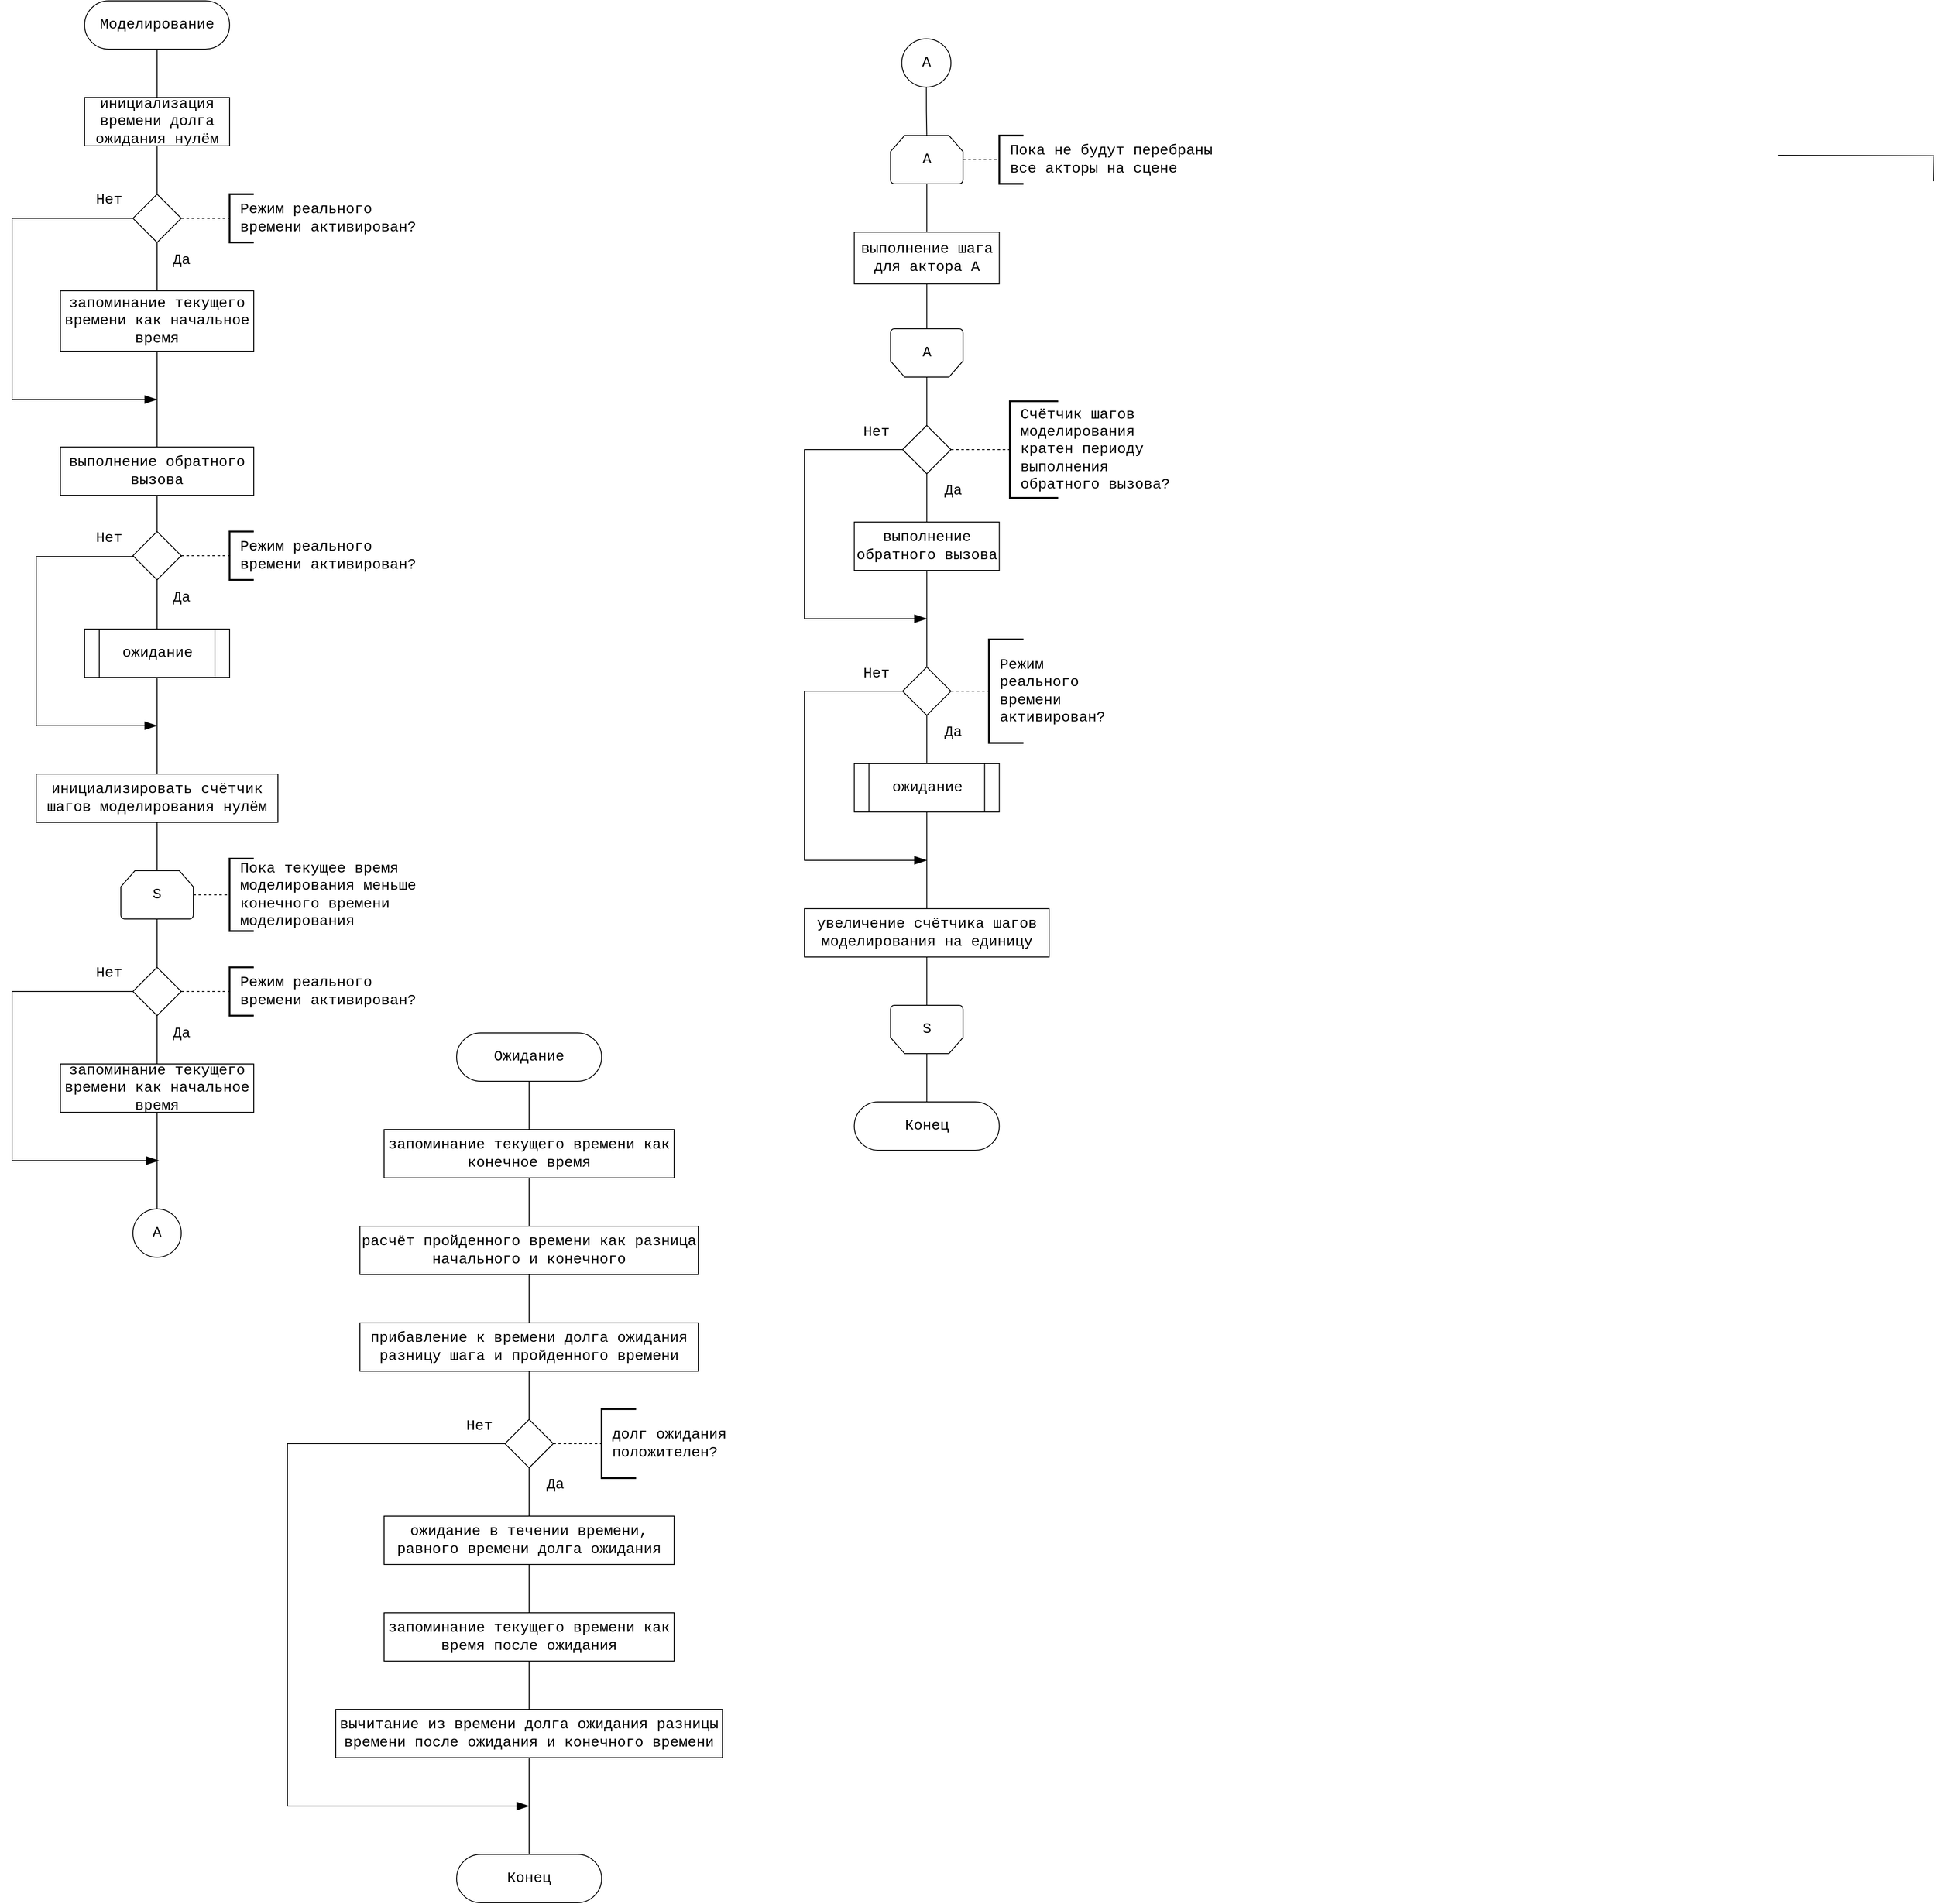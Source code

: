 <mxfile version="21.1.1" type="device" pages="3">
  <diagram name="моделирование" id="3TqSyExi6PjIjMXo5p3j">
    <mxGraphModel dx="2744" dy="1608" grid="0" gridSize="14" guides="1" tooltips="1" connect="1" arrows="1" fold="1" page="1" pageScale="1" pageWidth="1654" pageHeight="2336" math="0" shadow="0">
      <root>
        <mxCell id="0" />
        <mxCell id="1" parent="0" />
        <mxCell id="eHwhxeJvMFKYQnY0sJBA-23" style="edgeStyle=orthogonalEdgeStyle;rounded=0;orthogonalLoop=1;jettySize=auto;html=1;exitX=0.5;exitY=1;exitDx=0;exitDy=0;entryX=0.5;entryY=0;entryDx=0;entryDy=0;endArrow=none;endFill=0;fontFamily=Courier New;fontSize=17;" edge="1" parent="1" source="eHwhxeJvMFKYQnY0sJBA-24" target="eHwhxeJvMFKYQnY0sJBA-35">
          <mxGeometry relative="1" as="geometry" />
        </mxCell>
        <mxCell id="eHwhxeJvMFKYQnY0sJBA-24" value="выполнение обратного вызова" style="whiteSpace=wrap;html=1;fontFamily=Courier New;fontSize=17;" vertex="1" parent="1">
          <mxGeometry x="140" y="573" width="224" height="56" as="geometry" />
        </mxCell>
        <mxCell id="eHwhxeJvMFKYQnY0sJBA-25" style="edgeStyle=orthogonalEdgeStyle;rounded=0;orthogonalLoop=1;jettySize=auto;html=1;exitX=0.5;exitY=1;exitDx=0;exitDy=0;entryX=0.5;entryY=0;entryDx=0;entryDy=0;endArrow=none;endFill=0;fontFamily=Courier New;fontSize=17;" edge="1" parent="1" source="eHwhxeJvMFKYQnY0sJBA-95" target="eHwhxeJvMFKYQnY0sJBA-30">
          <mxGeometry relative="1" as="geometry" />
        </mxCell>
        <mxCell id="eHwhxeJvMFKYQnY0sJBA-26" value="Моделирование" style="rounded=1;whiteSpace=wrap;html=1;arcSize=50;fontFamily=Courier New;fontSize=17;" vertex="1" parent="1">
          <mxGeometry x="168" y="56" width="168" height="56" as="geometry" />
        </mxCell>
        <mxCell id="eHwhxeJvMFKYQnY0sJBA-27" value="Конец" style="rounded=1;whiteSpace=wrap;html=1;arcSize=50;fontFamily=Courier New;fontSize=17;" vertex="1" parent="1">
          <mxGeometry x="1059.75" y="1332" width="168" height="56" as="geometry" />
        </mxCell>
        <mxCell id="eHwhxeJvMFKYQnY0sJBA-28" style="edgeStyle=orthogonalEdgeStyle;rounded=0;orthogonalLoop=1;jettySize=auto;html=1;exitX=0.5;exitY=1;exitDx=0;exitDy=0;entryX=0.5;entryY=0;entryDx=0;entryDy=0;endArrow=none;endFill=0;fontFamily=Courier New;fontSize=17;" edge="1" parent="1" source="eHwhxeJvMFKYQnY0sJBA-30" target="eHwhxeJvMFKYQnY0sJBA-32">
          <mxGeometry relative="1" as="geometry">
            <mxPoint x="240" y="392" as="sourcePoint" />
          </mxGeometry>
        </mxCell>
        <mxCell id="eHwhxeJvMFKYQnY0sJBA-29" style="edgeStyle=orthogonalEdgeStyle;rounded=0;orthogonalLoop=1;jettySize=auto;html=1;exitX=0;exitY=0.5;exitDx=0;exitDy=0;endArrow=blockThin;endFill=1;fontFamily=Courier New;fontSize=17;endSize=12;" edge="1" parent="1" source="eHwhxeJvMFKYQnY0sJBA-30">
          <mxGeometry relative="1" as="geometry">
            <mxPoint x="252" y="518" as="targetPoint" />
            <Array as="points">
              <mxPoint x="84" y="308" />
              <mxPoint x="84" y="518" />
            </Array>
          </mxGeometry>
        </mxCell>
        <mxCell id="eHwhxeJvMFKYQnY0sJBA-30" value="" style="rhombus;whiteSpace=wrap;html=1;fontFamily=Courier New;fontSize=17;" vertex="1" parent="1">
          <mxGeometry x="224" y="280" width="56" height="56" as="geometry" />
        </mxCell>
        <mxCell id="eHwhxeJvMFKYQnY0sJBA-31" style="edgeStyle=orthogonalEdgeStyle;rounded=0;orthogonalLoop=1;jettySize=auto;html=1;exitX=0.5;exitY=1;exitDx=0;exitDy=0;entryX=0.5;entryY=0;entryDx=0;entryDy=0;endArrow=none;endFill=0;fontFamily=Courier New;fontSize=17;" edge="1" parent="1" source="eHwhxeJvMFKYQnY0sJBA-32" target="eHwhxeJvMFKYQnY0sJBA-24">
          <mxGeometry relative="1" as="geometry" />
        </mxCell>
        <mxCell id="eHwhxeJvMFKYQnY0sJBA-32" value="запоминание текущего времени как начальное время" style="whiteSpace=wrap;html=1;fontFamily=Courier New;fontSize=17;" vertex="1" parent="1">
          <mxGeometry x="140" y="392" width="224" height="70" as="geometry" />
        </mxCell>
        <mxCell id="eHwhxeJvMFKYQnY0sJBA-33" style="edgeStyle=orthogonalEdgeStyle;rounded=0;orthogonalLoop=1;jettySize=auto;html=1;exitX=0.5;exitY=1;exitDx=0;exitDy=0;entryX=0.5;entryY=0;entryDx=0;entryDy=0;endArrow=none;endFill=0;fontFamily=Courier New;fontSize=17;" edge="1" parent="1" source="eHwhxeJvMFKYQnY0sJBA-35" target="eHwhxeJvMFKYQnY0sJBA-37">
          <mxGeometry relative="1" as="geometry" />
        </mxCell>
        <mxCell id="eHwhxeJvMFKYQnY0sJBA-34" style="edgeStyle=orthogonalEdgeStyle;rounded=0;orthogonalLoop=1;jettySize=auto;html=1;exitX=1;exitY=0.5;exitDx=0;exitDy=0;endArrow=blockThin;endFill=1;fontFamily=Courier New;fontSize=17;endSize=12;" edge="1" parent="1" source="eHwhxeJvMFKYQnY0sJBA-35">
          <mxGeometry relative="1" as="geometry">
            <mxPoint x="252" y="896" as="targetPoint" />
            <Array as="points">
              <mxPoint x="112" y="700" />
              <mxPoint x="112" y="896" />
            </Array>
          </mxGeometry>
        </mxCell>
        <mxCell id="eHwhxeJvMFKYQnY0sJBA-35" value="" style="rhombus;whiteSpace=wrap;html=1;fontFamily=Courier New;fontSize=17;" vertex="1" parent="1">
          <mxGeometry x="224" y="671" width="56" height="56" as="geometry" />
        </mxCell>
        <mxCell id="eHwhxeJvMFKYQnY0sJBA-36" style="edgeStyle=orthogonalEdgeStyle;rounded=0;orthogonalLoop=1;jettySize=auto;html=1;exitX=0.5;exitY=1;exitDx=0;exitDy=0;entryX=0.5;entryY=0;entryDx=0;entryDy=0;endArrow=none;endFill=0;fontFamily=Courier New;fontSize=17;" edge="1" parent="1" source="eHwhxeJvMFKYQnY0sJBA-37" target="eHwhxeJvMFKYQnY0sJBA-39">
          <mxGeometry relative="1" as="geometry" />
        </mxCell>
        <mxCell id="eHwhxeJvMFKYQnY0sJBA-37" value="ожидание" style="shape=process;whiteSpace=wrap;html=1;backgroundOutline=1;fontFamily=Courier New;fontSize=17;" vertex="1" parent="1">
          <mxGeometry x="168" y="784" width="168" height="56" as="geometry" />
        </mxCell>
        <mxCell id="eHwhxeJvMFKYQnY0sJBA-38" style="edgeStyle=orthogonalEdgeStyle;rounded=0;orthogonalLoop=1;jettySize=auto;html=1;exitX=0.5;exitY=1;exitDx=0;exitDy=0;entryX=0.5;entryY=0;entryDx=0;entryDy=0;entryPerimeter=0;endArrow=none;endFill=0;fontFamily=Courier New;fontSize=17;" edge="1" parent="1" source="eHwhxeJvMFKYQnY0sJBA-39" target="eHwhxeJvMFKYQnY0sJBA-41">
          <mxGeometry relative="1" as="geometry" />
        </mxCell>
        <mxCell id="eHwhxeJvMFKYQnY0sJBA-39" value="инициализировать счётчик шагов моделирования нулём" style="whiteSpace=wrap;html=1;fontFamily=Courier New;fontSize=17;" vertex="1" parent="1">
          <mxGeometry x="112" y="952" width="280" height="56" as="geometry" />
        </mxCell>
        <mxCell id="eHwhxeJvMFKYQnY0sJBA-40" style="edgeStyle=orthogonalEdgeStyle;rounded=0;orthogonalLoop=1;jettySize=auto;html=1;exitX=0.5;exitY=1;exitDx=0;exitDy=0;exitPerimeter=0;entryX=0.5;entryY=0;entryDx=0;entryDy=0;endArrow=none;endFill=0;fontFamily=Courier New;fontSize=17;" edge="1" parent="1" source="eHwhxeJvMFKYQnY0sJBA-41" target="eHwhxeJvMFKYQnY0sJBA-81">
          <mxGeometry relative="1" as="geometry">
            <mxPoint x="254" y="1204" as="targetPoint" />
          </mxGeometry>
        </mxCell>
        <mxCell id="eHwhxeJvMFKYQnY0sJBA-41" value="S" style="strokeWidth=1;html=1;shape=mxgraph.flowchart.loop_limit;whiteSpace=wrap;fillStyle=auto;fontFamily=Courier New;fontSize=17;" vertex="1" parent="1">
          <mxGeometry x="210" y="1064" width="84" height="56" as="geometry" />
        </mxCell>
        <mxCell id="eHwhxeJvMFKYQnY0sJBA-42" style="edgeStyle=orthogonalEdgeStyle;rounded=0;orthogonalLoop=1;jettySize=auto;html=1;exitX=0.5;exitY=0;exitDx=0;exitDy=0;exitPerimeter=0;entryX=0.5;entryY=0;entryDx=0;entryDy=0;endArrow=none;endFill=0;fontFamily=Courier New;fontSize=17;" edge="1" parent="1" source="eHwhxeJvMFKYQnY0sJBA-43" target="eHwhxeJvMFKYQnY0sJBA-27">
          <mxGeometry relative="1" as="geometry" />
        </mxCell>
        <mxCell id="eHwhxeJvMFKYQnY0sJBA-43" value="S" style="strokeWidth=1;html=1;shape=mxgraph.flowchart.loop_limit;whiteSpace=wrap;fillStyle=auto;rotation=0;direction=west;fontFamily=Courier New;fontSize=17;" vertex="1" parent="1">
          <mxGeometry x="1101.75" y="1220" width="84" height="56" as="geometry" />
        </mxCell>
        <mxCell id="eHwhxeJvMFKYQnY0sJBA-44" style="edgeStyle=orthogonalEdgeStyle;rounded=0;orthogonalLoop=1;jettySize=auto;html=1;exitX=0.5;exitY=1;exitDx=0;exitDy=0;entryX=0.5;entryY=1;entryDx=0;entryDy=0;entryPerimeter=0;endArrow=none;endFill=0;fontFamily=Courier New;fontSize=17;" edge="1" parent="1" source="eHwhxeJvMFKYQnY0sJBA-45" target="eHwhxeJvMFKYQnY0sJBA-43">
          <mxGeometry relative="1" as="geometry" />
        </mxCell>
        <mxCell id="eHwhxeJvMFKYQnY0sJBA-45" value="увеличение счётчика шагов моделирования на единицу" style="whiteSpace=wrap;html=1;fontFamily=Courier New;fontSize=17;" vertex="1" parent="1">
          <mxGeometry x="1002" y="1108" width="283.5" height="56" as="geometry" />
        </mxCell>
        <mxCell id="eHwhxeJvMFKYQnY0sJBA-46" style="edgeStyle=orthogonalEdgeStyle;rounded=0;orthogonalLoop=1;jettySize=auto;html=1;entryX=0.5;entryY=0;entryDx=0;entryDy=0;endArrow=none;endFill=0;exitX=0.5;exitY=1;exitDx=0;exitDy=0;fontFamily=Courier New;fontSize=17;" edge="1" parent="1" source="eHwhxeJvMFKYQnY0sJBA-82" target="eHwhxeJvMFKYQnY0sJBA-61">
          <mxGeometry relative="1" as="geometry">
            <mxPoint x="254" y="1404" as="sourcePoint" />
            <mxPoint x="254" y="1444" as="targetPoint" />
          </mxGeometry>
        </mxCell>
        <mxCell id="eHwhxeJvMFKYQnY0sJBA-47" style="edgeStyle=orthogonalEdgeStyle;rounded=0;orthogonalLoop=1;jettySize=auto;html=1;exitX=0.5;exitY=1;exitDx=0;exitDy=0;entryX=0.5;entryY=0;entryDx=0;entryDy=0;endArrow=none;endFill=0;fontFamily=Courier New;fontSize=17;" edge="1" parent="1" source="eHwhxeJvMFKYQnY0sJBA-49" target="eHwhxeJvMFKYQnY0sJBA-51">
          <mxGeometry relative="1" as="geometry" />
        </mxCell>
        <mxCell id="eHwhxeJvMFKYQnY0sJBA-48" style="edgeStyle=orthogonalEdgeStyle;rounded=0;orthogonalLoop=1;jettySize=auto;html=1;exitX=1;exitY=0.5;exitDx=0;exitDy=0;endArrow=blockThin;endFill=1;fontFamily=Courier New;fontSize=17;endSize=12;" edge="1" parent="1" source="eHwhxeJvMFKYQnY0sJBA-49">
          <mxGeometry relative="1" as="geometry">
            <mxPoint x="1143.75" y="1052" as="targetPoint" />
            <Array as="points">
              <mxPoint x="1002" y="856" />
              <mxPoint x="1002" y="1052" />
            </Array>
          </mxGeometry>
        </mxCell>
        <mxCell id="eHwhxeJvMFKYQnY0sJBA-49" value="" style="rhombus;whiteSpace=wrap;html=1;fontFamily=Courier New;fontSize=17;" vertex="1" parent="1">
          <mxGeometry x="1115.75" y="828" width="56" height="56" as="geometry" />
        </mxCell>
        <mxCell id="eHwhxeJvMFKYQnY0sJBA-50" style="edgeStyle=orthogonalEdgeStyle;rounded=0;orthogonalLoop=1;jettySize=auto;html=1;exitX=0.5;exitY=1;exitDx=0;exitDy=0;entryX=0.5;entryY=0;entryDx=0;entryDy=0;endArrow=none;endFill=0;fontFamily=Courier New;fontSize=17;" edge="1" parent="1" source="eHwhxeJvMFKYQnY0sJBA-51" target="eHwhxeJvMFKYQnY0sJBA-45">
          <mxGeometry relative="1" as="geometry" />
        </mxCell>
        <mxCell id="eHwhxeJvMFKYQnY0sJBA-51" value="ожидание" style="shape=process;whiteSpace=wrap;html=1;backgroundOutline=1;fontFamily=Courier New;fontSize=17;" vertex="1" parent="1">
          <mxGeometry x="1059.75" y="940" width="168" height="56" as="geometry" />
        </mxCell>
        <mxCell id="eHwhxeJvMFKYQnY0sJBA-52" style="edgeStyle=orthogonalEdgeStyle;rounded=0;orthogonalLoop=1;jettySize=auto;html=1;exitX=0.5;exitY=1;exitDx=0;exitDy=0;entryX=0.5;entryY=0;entryDx=0;entryDy=0;endArrow=none;endFill=0;fontFamily=Courier New;fontSize=17;" edge="1" parent="1" source="eHwhxeJvMFKYQnY0sJBA-54" target="eHwhxeJvMFKYQnY0sJBA-56">
          <mxGeometry relative="1" as="geometry" />
        </mxCell>
        <mxCell id="eHwhxeJvMFKYQnY0sJBA-53" style="edgeStyle=orthogonalEdgeStyle;rounded=0;orthogonalLoop=1;jettySize=auto;html=1;exitX=0;exitY=0.5;exitDx=0;exitDy=0;endArrow=blockThin;endFill=1;fontFamily=Courier New;endSize=12;fontSize=17;" edge="1" parent="1" source="eHwhxeJvMFKYQnY0sJBA-54">
          <mxGeometry relative="1" as="geometry">
            <mxPoint x="1143.75" y="772" as="targetPoint" />
            <Array as="points">
              <mxPoint x="1002" y="576" />
              <mxPoint x="1002" y="772" />
            </Array>
          </mxGeometry>
        </mxCell>
        <mxCell id="eHwhxeJvMFKYQnY0sJBA-54" value="" style="rhombus;whiteSpace=wrap;html=1;fontFamily=Courier New;fontSize=17;" vertex="1" parent="1">
          <mxGeometry x="1115.75" y="548" width="56" height="56" as="geometry" />
        </mxCell>
        <mxCell id="eHwhxeJvMFKYQnY0sJBA-55" style="edgeStyle=orthogonalEdgeStyle;rounded=0;orthogonalLoop=1;jettySize=auto;html=1;exitX=0.5;exitY=1;exitDx=0;exitDy=0;entryX=0.5;entryY=0;entryDx=0;entryDy=0;endArrow=none;endFill=0;fontFamily=Courier New;fontSize=17;" edge="1" parent="1" source="eHwhxeJvMFKYQnY0sJBA-56" target="eHwhxeJvMFKYQnY0sJBA-49">
          <mxGeometry relative="1" as="geometry" />
        </mxCell>
        <mxCell id="eHwhxeJvMFKYQnY0sJBA-56" value="выполнение обратного вызова" style="whiteSpace=wrap;html=1;fontFamily=Courier New;fontSize=17;" vertex="1" parent="1">
          <mxGeometry x="1059.75" y="660" width="168" height="56" as="geometry" />
        </mxCell>
        <mxCell id="eHwhxeJvMFKYQnY0sJBA-57" value="Нет" style="text;html=1;align=center;verticalAlign=middle;resizable=0;points=[];autosize=1;strokeColor=none;fillColor=none;fontFamily=Courier New;fontSize=17;" vertex="1" parent="1">
          <mxGeometry x="168" y="266" width="56" height="42" as="geometry" />
        </mxCell>
        <mxCell id="eHwhxeJvMFKYQnY0sJBA-58" value="Да" style="text;html=1;align=center;verticalAlign=middle;resizable=0;points=[];autosize=1;strokeColor=none;fillColor=none;fontFamily=Courier New;fontSize=17;" vertex="1" parent="1">
          <mxGeometry x="252" y="336" width="56" height="42" as="geometry" />
        </mxCell>
        <mxCell id="eHwhxeJvMFKYQnY0sJBA-59" value="Нет" style="text;html=1;align=center;verticalAlign=middle;resizable=0;points=[];autosize=1;strokeColor=none;fillColor=none;fontFamily=Courier New;fontSize=17;" vertex="1" parent="1">
          <mxGeometry x="168" y="658" width="56" height="42" as="geometry" />
        </mxCell>
        <mxCell id="eHwhxeJvMFKYQnY0sJBA-60" value="Да" style="text;html=1;align=center;verticalAlign=middle;resizable=0;points=[];autosize=1;strokeColor=none;fillColor=none;fontFamily=Courier New;fontSize=17;" vertex="1" parent="1">
          <mxGeometry x="252" y="727" width="56" height="42" as="geometry" />
        </mxCell>
        <mxCell id="eHwhxeJvMFKYQnY0sJBA-61" value="A" style="ellipse;whiteSpace=wrap;html=1;fontFamily=Courier New;fontSize=17;" vertex="1" parent="1">
          <mxGeometry x="224" y="1456" width="56" height="56" as="geometry" />
        </mxCell>
        <mxCell id="eHwhxeJvMFKYQnY0sJBA-62" style="edgeStyle=orthogonalEdgeStyle;rounded=0;orthogonalLoop=1;jettySize=auto;html=1;exitX=0.5;exitY=0;exitDx=0;exitDy=0;entryX=0.5;entryY=0;entryDx=0;entryDy=0;endArrow=none;endFill=0;exitPerimeter=0;fontFamily=Courier New;fontSize=17;" edge="1" parent="1" source="eHwhxeJvMFKYQnY0sJBA-89" target="eHwhxeJvMFKYQnY0sJBA-54">
          <mxGeometry relative="1" as="geometry" />
        </mxCell>
        <mxCell id="eHwhxeJvMFKYQnY0sJBA-63" style="edgeStyle=orthogonalEdgeStyle;rounded=0;orthogonalLoop=1;jettySize=auto;html=1;exitX=0.5;exitY=1;exitDx=0;exitDy=0;entryX=0.5;entryY=0;entryDx=0;entryDy=0;entryPerimeter=0;endArrow=none;endFill=0;fontFamily=Courier New;fontSize=17;" edge="1" parent="1" source="eHwhxeJvMFKYQnY0sJBA-64" target="eHwhxeJvMFKYQnY0sJBA-88">
          <mxGeometry relative="1" as="geometry" />
        </mxCell>
        <mxCell id="eHwhxeJvMFKYQnY0sJBA-64" value="A" style="ellipse;whiteSpace=wrap;html=1;fontFamily=Courier New;fontSize=17;" vertex="1" parent="1">
          <mxGeometry x="1114.75" y="100" width="57" height="56" as="geometry" />
        </mxCell>
        <mxCell id="eHwhxeJvMFKYQnY0sJBA-65" value="Нет" style="text;html=1;align=center;verticalAlign=middle;resizable=0;points=[];autosize=1;strokeColor=none;fillColor=none;fontFamily=Courier New;fontSize=17;" vertex="1" parent="1">
          <mxGeometry x="1054.75" y="536" width="60" height="40" as="geometry" />
        </mxCell>
        <mxCell id="eHwhxeJvMFKYQnY0sJBA-66" value="Да" style="text;html=1;align=center;verticalAlign=middle;resizable=0;points=[];autosize=1;strokeColor=none;fillColor=none;fontFamily=Courier New;fontSize=17;" vertex="1" parent="1">
          <mxGeometry x="1143.75" y="604" width="60" height="40" as="geometry" />
        </mxCell>
        <mxCell id="eHwhxeJvMFKYQnY0sJBA-67" value="Нет" style="text;html=1;align=center;verticalAlign=middle;resizable=0;points=[];autosize=1;strokeColor=none;fillColor=none;fontFamily=Courier New;fontSize=17;" vertex="1" parent="1">
          <mxGeometry x="1054.75" y="816" width="60" height="40" as="geometry" />
        </mxCell>
        <mxCell id="eHwhxeJvMFKYQnY0sJBA-68" value="Да" style="text;html=1;align=center;verticalAlign=middle;resizable=0;points=[];autosize=1;strokeColor=none;fillColor=none;fontFamily=Courier New;fontSize=17;" vertex="1" parent="1">
          <mxGeometry x="1143.75" y="884" width="60" height="40" as="geometry" />
        </mxCell>
        <mxCell id="eHwhxeJvMFKYQnY0sJBA-69" value="" style="endArrow=none;dashed=1;html=1;rounded=0;fontFamily=Courier New;fontSize=17;exitX=1;exitY=0.5;exitDx=0;exitDy=0;entryX=0;entryY=0.5;entryDx=0;entryDy=0;entryPerimeter=0;" edge="1" parent="1" source="eHwhxeJvMFKYQnY0sJBA-30" target="eHwhxeJvMFKYQnY0sJBA-70">
          <mxGeometry width="50" height="50" relative="1" as="geometry">
            <mxPoint x="380" y="372" as="sourcePoint" />
            <mxPoint x="420" y="372" as="targetPoint" />
          </mxGeometry>
        </mxCell>
        <mxCell id="eHwhxeJvMFKYQnY0sJBA-70" value="&amp;nbsp;Режим реального&lt;br style=&quot;font-size: 17px;&quot;&gt;&amp;nbsp;времени активирован?" style="strokeWidth=2;html=1;shape=mxgraph.flowchart.annotation_1;align=left;pointerEvents=1;fontFamily=Courier New;fontSize=17;" vertex="1" parent="1">
          <mxGeometry x="336" y="280" width="28" height="56" as="geometry" />
        </mxCell>
        <mxCell id="eHwhxeJvMFKYQnY0sJBA-71" value="" style="endArrow=none;dashed=1;html=1;rounded=0;fontFamily=Courier New;fontSize=17;exitX=1;exitY=0.5;exitDx=0;exitDy=0;entryX=0;entryY=0.5;entryDx=0;entryDy=0;entryPerimeter=0;" edge="1" parent="1" source="eHwhxeJvMFKYQnY0sJBA-35" target="eHwhxeJvMFKYQnY0sJBA-72">
          <mxGeometry width="50" height="50" relative="1" as="geometry">
            <mxPoint x="368" y="766" as="sourcePoint" />
            <mxPoint x="408" y="766" as="targetPoint" />
          </mxGeometry>
        </mxCell>
        <mxCell id="eHwhxeJvMFKYQnY0sJBA-72" value="&amp;nbsp;Режим реального&lt;br style=&quot;font-size: 17px;&quot;&gt;&amp;nbsp;времени активирован?" style="strokeWidth=2;html=1;shape=mxgraph.flowchart.annotation_1;align=left;pointerEvents=1;fontFamily=Courier New;fontSize=17;" vertex="1" parent="1">
          <mxGeometry x="336" y="671" width="28" height="56" as="geometry" />
        </mxCell>
        <mxCell id="eHwhxeJvMFKYQnY0sJBA-73" value="" style="endArrow=none;dashed=1;html=1;rounded=0;entryX=0;entryY=0.5;entryDx=0;entryDy=0;entryPerimeter=0;fontFamily=Courier New;fontSize=17;exitX=1;exitY=0.5;exitDx=0;exitDy=0;" edge="1" parent="1" target="eHwhxeJvMFKYQnY0sJBA-74" source="eHwhxeJvMFKYQnY0sJBA-54">
          <mxGeometry width="50" height="50" relative="1" as="geometry">
            <mxPoint x="1283.75" y="576" as="sourcePoint" />
            <mxPoint x="1354.75" y="852" as="targetPoint" />
            <Array as="points">
              <mxPoint x="1212" y="576" />
            </Array>
          </mxGeometry>
        </mxCell>
        <mxCell id="eHwhxeJvMFKYQnY0sJBA-74" value="&amp;nbsp;Счётчик шагов&lt;br style=&quot;font-size: 17px;&quot;&gt;&amp;nbsp;моделирования&lt;br style=&quot;font-size: 17px;&quot;&gt;&amp;nbsp;кратен периоду&lt;br style=&quot;font-size: 17px;&quot;&gt;&amp;nbsp;выполнения&lt;br style=&quot;font-size: 17px;&quot;&gt;&amp;nbsp;обратного вызова?" style="strokeWidth=2;html=1;shape=mxgraph.flowchart.annotation_1;align=left;pointerEvents=1;fontFamily=Courier New;fontSize=17;" vertex="1" parent="1">
          <mxGeometry x="1240" y="520" width="56" height="112" as="geometry" />
        </mxCell>
        <mxCell id="eHwhxeJvMFKYQnY0sJBA-75" value="" style="endArrow=none;dashed=1;html=1;rounded=0;fontFamily=Courier New;entryX=0;entryY=0.5;entryDx=0;entryDy=0;entryPerimeter=0;fontSize=17;exitX=1;exitY=0.5;exitDx=0;exitDy=0;" edge="1" parent="1" source="eHwhxeJvMFKYQnY0sJBA-49" target="eHwhxeJvMFKYQnY0sJBA-76">
          <mxGeometry width="50" height="50" relative="1" as="geometry">
            <mxPoint x="1283.75" y="856" as="sourcePoint" />
            <mxPoint x="1319.75" y="1150" as="targetPoint" />
          </mxGeometry>
        </mxCell>
        <mxCell id="eHwhxeJvMFKYQnY0sJBA-76" value="&amp;nbsp;Режим&lt;br style=&quot;font-size: 17px;&quot;&gt;&amp;nbsp;реального&lt;br style=&quot;font-size: 17px;&quot;&gt;&amp;nbsp;времени&lt;br style=&quot;font-size: 17px;&quot;&gt;&amp;nbsp;активирован?" style="strokeWidth=2;html=1;shape=mxgraph.flowchart.annotation_1;align=left;pointerEvents=1;fontFamily=Courier New;fontSize=17;" vertex="1" parent="1">
          <mxGeometry x="1215.75" y="796" width="40" height="120" as="geometry" />
        </mxCell>
        <mxCell id="eHwhxeJvMFKYQnY0sJBA-77" value="" style="endArrow=none;dashed=1;html=1;rounded=0;fontFamily=Courier New;fontSize=17;entryX=0;entryY=0.5;entryDx=0;entryDy=0;entryPerimeter=0;exitX=1;exitY=0.5;exitDx=0;exitDy=0;exitPerimeter=0;" edge="1" parent="1" source="eHwhxeJvMFKYQnY0sJBA-41" target="eHwhxeJvMFKYQnY0sJBA-78">
          <mxGeometry width="50" height="50" relative="1" as="geometry">
            <mxPoint x="286.5" y="1224" as="sourcePoint" />
            <mxPoint x="326.5" y="1224" as="targetPoint" />
          </mxGeometry>
        </mxCell>
        <mxCell id="eHwhxeJvMFKYQnY0sJBA-78" value="&amp;nbsp;Пока текущее время&lt;br style=&quot;font-size: 17px;&quot;&gt;&amp;nbsp;моделирования меньше&lt;br style=&quot;font-size: 17px;&quot;&gt;&amp;nbsp;конечного времени&lt;br style=&quot;font-size: 17px;&quot;&gt;&amp;nbsp;моделирования" style="strokeWidth=2;html=1;shape=mxgraph.flowchart.annotation_1;align=left;pointerEvents=1;fontFamily=Courier New;fontSize=17;" vertex="1" parent="1">
          <mxGeometry x="336" y="1050" width="28" height="84" as="geometry" />
        </mxCell>
        <mxCell id="eHwhxeJvMFKYQnY0sJBA-79" style="edgeStyle=orthogonalEdgeStyle;rounded=0;orthogonalLoop=1;jettySize=auto;html=1;exitX=0.5;exitY=1;exitDx=0;exitDy=0;entryX=0.5;entryY=0;entryDx=0;entryDy=0;endArrow=none;endFill=0;fontFamily=Courier New;fontSize=17;" edge="1" parent="1" source="eHwhxeJvMFKYQnY0sJBA-81" target="eHwhxeJvMFKYQnY0sJBA-82">
          <mxGeometry relative="1" as="geometry" />
        </mxCell>
        <mxCell id="eHwhxeJvMFKYQnY0sJBA-80" style="edgeStyle=orthogonalEdgeStyle;rounded=0;orthogonalLoop=1;jettySize=auto;html=1;exitX=0;exitY=0.5;exitDx=0;exitDy=0;endArrow=blockThin;endFill=1;fontFamily=Courier New;fontSize=17;endSize=12;" edge="1" parent="1" source="eHwhxeJvMFKYQnY0sJBA-81">
          <mxGeometry relative="1" as="geometry">
            <mxPoint x="254" y="1400" as="targetPoint" />
            <Array as="points">
              <mxPoint x="84" y="1204" />
              <mxPoint x="84" y="1400" />
            </Array>
          </mxGeometry>
        </mxCell>
        <mxCell id="eHwhxeJvMFKYQnY0sJBA-81" value="" style="rhombus;whiteSpace=wrap;html=1;fontFamily=Courier New;fontSize=17;" vertex="1" parent="1">
          <mxGeometry x="224" y="1176" width="56" height="56" as="geometry" />
        </mxCell>
        <mxCell id="eHwhxeJvMFKYQnY0sJBA-82" value="запоминание текущего времени как начальное время" style="whiteSpace=wrap;html=1;fontFamily=Courier New;fontSize=17;" vertex="1" parent="1">
          <mxGeometry x="140" y="1288" width="224" height="56" as="geometry" />
        </mxCell>
        <mxCell id="eHwhxeJvMFKYQnY0sJBA-83" value="Нет" style="text;html=1;align=center;verticalAlign=middle;resizable=0;points=[];autosize=1;strokeColor=none;fillColor=none;fontFamily=Courier New;fontSize=17;" vertex="1" parent="1">
          <mxGeometry x="168" y="1162" width="56" height="42" as="geometry" />
        </mxCell>
        <mxCell id="eHwhxeJvMFKYQnY0sJBA-84" value="Да" style="text;html=1;align=center;verticalAlign=middle;resizable=0;points=[];autosize=1;strokeColor=none;fillColor=none;fontFamily=Courier New;fontSize=17;" vertex="1" parent="1">
          <mxGeometry x="252" y="1232" width="56" height="42" as="geometry" />
        </mxCell>
        <mxCell id="eHwhxeJvMFKYQnY0sJBA-85" value="" style="endArrow=none;dashed=1;html=1;rounded=0;fontFamily=Courier New;fontSize=17;exitX=1;exitY=0.5;exitDx=0;exitDy=0;entryX=0;entryY=0.5;entryDx=0;entryDy=0;entryPerimeter=0;" edge="1" parent="1" source="eHwhxeJvMFKYQnY0sJBA-81" target="eHwhxeJvMFKYQnY0sJBA-86">
          <mxGeometry width="50" height="50" relative="1" as="geometry">
            <mxPoint x="394" y="1304" as="sourcePoint" />
            <mxPoint x="434" y="1304" as="targetPoint" />
          </mxGeometry>
        </mxCell>
        <mxCell id="eHwhxeJvMFKYQnY0sJBA-86" value="&amp;nbsp;Режим реального&lt;br style=&quot;font-size: 17px;&quot;&gt;&amp;nbsp;времени активирован?" style="strokeWidth=2;html=1;shape=mxgraph.flowchart.annotation_1;align=left;pointerEvents=1;fontFamily=Courier New;fontSize=17;" vertex="1" parent="1">
          <mxGeometry x="336" y="1176" width="28" height="56" as="geometry" />
        </mxCell>
        <mxCell id="eHwhxeJvMFKYQnY0sJBA-87" style="edgeStyle=orthogonalEdgeStyle;rounded=0;orthogonalLoop=1;jettySize=auto;html=1;exitX=0.5;exitY=1;exitDx=0;exitDy=0;exitPerimeter=0;entryX=0.5;entryY=0;entryDx=0;entryDy=0;endArrow=none;endFill=0;fontFamily=Courier New;fontSize=17;" edge="1" parent="1" source="eHwhxeJvMFKYQnY0sJBA-88" target="eHwhxeJvMFKYQnY0sJBA-91">
          <mxGeometry relative="1" as="geometry" />
        </mxCell>
        <mxCell id="eHwhxeJvMFKYQnY0sJBA-88" value="A" style="strokeWidth=1;html=1;shape=mxgraph.flowchart.loop_limit;whiteSpace=wrap;fillStyle=auto;fontFamily=Courier New;fontSize=17;" vertex="1" parent="1">
          <mxGeometry x="1101.75" y="212" width="84" height="56" as="geometry" />
        </mxCell>
        <mxCell id="eHwhxeJvMFKYQnY0sJBA-89" value="A" style="strokeWidth=1;html=1;shape=mxgraph.flowchart.loop_limit;whiteSpace=wrap;fillStyle=auto;rotation=0;direction=west;fontFamily=Courier New;fontSize=17;" vertex="1" parent="1">
          <mxGeometry x="1101.75" y="436" width="84" height="56" as="geometry" />
        </mxCell>
        <mxCell id="eHwhxeJvMFKYQnY0sJBA-90" style="edgeStyle=orthogonalEdgeStyle;rounded=0;orthogonalLoop=1;jettySize=auto;html=1;exitX=0.5;exitY=1;exitDx=0;exitDy=0;entryX=0.5;entryY=1;entryDx=0;entryDy=0;entryPerimeter=0;endArrow=none;endFill=0;fontFamily=Courier New;fontSize=17;" edge="1" parent="1" source="eHwhxeJvMFKYQnY0sJBA-91" target="eHwhxeJvMFKYQnY0sJBA-89">
          <mxGeometry relative="1" as="geometry" />
        </mxCell>
        <mxCell id="eHwhxeJvMFKYQnY0sJBA-91" value="выполнение шага для актора A" style="whiteSpace=wrap;html=1;fontFamily=Courier New;fontSize=17;" vertex="1" parent="1">
          <mxGeometry x="1059.75" y="324" width="168" height="60" as="geometry" />
        </mxCell>
        <mxCell id="eHwhxeJvMFKYQnY0sJBA-92" value="" style="endArrow=none;dashed=1;html=1;rounded=0;fontFamily=Courier New;entryX=0;entryY=0.5;entryDx=0;entryDy=0;entryPerimeter=0;exitX=1;exitY=0.5;exitDx=0;exitDy=0;exitPerimeter=0;fontSize=17;" edge="1" parent="1" source="eHwhxeJvMFKYQnY0sJBA-88" target="eHwhxeJvMFKYQnY0sJBA-93">
          <mxGeometry width="50" height="50" relative="1" as="geometry">
            <mxPoint x="1259.75" y="340" as="sourcePoint" />
            <mxPoint x="1244.75" y="260" as="targetPoint" />
          </mxGeometry>
        </mxCell>
        <mxCell id="eHwhxeJvMFKYQnY0sJBA-93" value="&amp;nbsp;Пока не будут перебраны&lt;br style=&quot;font-size: 17px;&quot;&gt;&amp;nbsp;все акторы на сцене" style="strokeWidth=2;html=1;shape=mxgraph.flowchart.annotation_1;align=left;pointerEvents=1;fontFamily=Courier New;fontSize=17;" vertex="1" parent="1">
          <mxGeometry x="1227.75" y="212" width="28" height="56" as="geometry" />
        </mxCell>
        <mxCell id="eHwhxeJvMFKYQnY0sJBA-94" value="" style="edgeStyle=orthogonalEdgeStyle;rounded=0;orthogonalLoop=1;jettySize=auto;html=1;exitX=0.5;exitY=1;exitDx=0;exitDy=0;entryX=0.5;entryY=0;entryDx=0;entryDy=0;endArrow=none;endFill=0;fontFamily=Courier New;fontSize=17;" edge="1" parent="1" source="eHwhxeJvMFKYQnY0sJBA-26" target="eHwhxeJvMFKYQnY0sJBA-95">
          <mxGeometry relative="1" as="geometry">
            <mxPoint x="240" y="108" as="sourcePoint" />
            <mxPoint x="240" y="228" as="targetPoint" />
          </mxGeometry>
        </mxCell>
        <mxCell id="eHwhxeJvMFKYQnY0sJBA-95" value="инициализация времени долга ожидания нулём" style="whiteSpace=wrap;html=1;fontFamily=Courier New;fontSize=17;" vertex="1" parent="1">
          <mxGeometry x="168" y="168" width="168" height="56" as="geometry" />
        </mxCell>
        <mxCell id="eHwhxeJvMFKYQnY0sJBA-96" style="edgeStyle=orthogonalEdgeStyle;rounded=0;orthogonalLoop=1;jettySize=auto;html=1;exitX=0.5;exitY=1;exitDx=0;exitDy=0;entryX=0.5;entryY=0;entryDx=0;entryDy=0;endArrow=none;endFill=0;fontFamily=Courier New;fontSize=17;" edge="1" parent="1" source="eHwhxeJvMFKYQnY0sJBA-97" target="eHwhxeJvMFKYQnY0sJBA-100">
          <mxGeometry relative="1" as="geometry" />
        </mxCell>
        <mxCell id="eHwhxeJvMFKYQnY0sJBA-97" value="Ожидание" style="rounded=1;whiteSpace=wrap;html=1;arcSize=50;fontFamily=Courier New;fontSize=17;" vertex="1" parent="1">
          <mxGeometry x="599" y="1252" width="168" height="56" as="geometry" />
        </mxCell>
        <mxCell id="eHwhxeJvMFKYQnY0sJBA-98" value="Конец" style="rounded=1;whiteSpace=wrap;html=1;arcSize=50;fontFamily=Courier New;fontSize=17;" vertex="1" parent="1">
          <mxGeometry x="599" y="2204" width="168" height="56" as="geometry" />
        </mxCell>
        <mxCell id="eHwhxeJvMFKYQnY0sJBA-99" style="edgeStyle=orthogonalEdgeStyle;rounded=0;orthogonalLoop=1;jettySize=auto;html=1;exitX=0.5;exitY=1;exitDx=0;exitDy=0;entryX=0.5;entryY=0;entryDx=0;entryDy=0;endArrow=none;endFill=0;fontFamily=Courier New;fontSize=17;" edge="1" parent="1" source="eHwhxeJvMFKYQnY0sJBA-100" target="eHwhxeJvMFKYQnY0sJBA-102">
          <mxGeometry relative="1" as="geometry" />
        </mxCell>
        <mxCell id="eHwhxeJvMFKYQnY0sJBA-100" value="запоминание текущего времени как конечное время" style="rounded=0;whiteSpace=wrap;html=1;fontFamily=Courier New;fontSize=17;" vertex="1" parent="1">
          <mxGeometry x="515" y="1364" width="336" height="56" as="geometry" />
        </mxCell>
        <mxCell id="eHwhxeJvMFKYQnY0sJBA-101" style="edgeStyle=orthogonalEdgeStyle;rounded=0;orthogonalLoop=1;jettySize=auto;html=1;exitX=0.5;exitY=1;exitDx=0;exitDy=0;entryX=0.5;entryY=0;entryDx=0;entryDy=0;endArrow=none;endFill=0;fontFamily=Courier New;fontSize=17;" edge="1" parent="1" source="eHwhxeJvMFKYQnY0sJBA-102" target="eHwhxeJvMFKYQnY0sJBA-104">
          <mxGeometry relative="1" as="geometry" />
        </mxCell>
        <mxCell id="eHwhxeJvMFKYQnY0sJBA-102" value="расчёт пройденного времени как разница начального и конечного" style="rounded=0;whiteSpace=wrap;html=1;fontFamily=Courier New;fontSize=17;" vertex="1" parent="1">
          <mxGeometry x="487" y="1476" width="392" height="56" as="geometry" />
        </mxCell>
        <mxCell id="eHwhxeJvMFKYQnY0sJBA-103" style="edgeStyle=orthogonalEdgeStyle;rounded=0;orthogonalLoop=1;jettySize=auto;html=1;exitX=0.5;exitY=1;exitDx=0;exitDy=0;entryX=0.5;entryY=0;entryDx=0;entryDy=0;endArrow=none;endFill=0;fontFamily=Courier New;fontSize=17;" edge="1" parent="1" source="eHwhxeJvMFKYQnY0sJBA-104" target="eHwhxeJvMFKYQnY0sJBA-107">
          <mxGeometry relative="1" as="geometry">
            <mxPoint x="724" y="1949" as="targetPoint" />
          </mxGeometry>
        </mxCell>
        <mxCell id="eHwhxeJvMFKYQnY0sJBA-104" value="прибавление к времени долга ожидания разницу шага и пройденного времени" style="rounded=0;whiteSpace=wrap;html=1;fontFamily=Courier New;fontSize=17;" vertex="1" parent="1">
          <mxGeometry x="487" y="1588" width="392" height="56" as="geometry" />
        </mxCell>
        <mxCell id="eHwhxeJvMFKYQnY0sJBA-105" style="edgeStyle=orthogonalEdgeStyle;rounded=0;orthogonalLoop=1;jettySize=auto;html=1;exitX=0.5;exitY=1;exitDx=0;exitDy=0;entryX=0.5;entryY=0;entryDx=0;entryDy=0;endArrow=none;endFill=0;fontFamily=Courier New;fontSize=17;" edge="1" parent="1" source="eHwhxeJvMFKYQnY0sJBA-107" target="eHwhxeJvMFKYQnY0sJBA-109">
          <mxGeometry relative="1" as="geometry" />
        </mxCell>
        <mxCell id="eHwhxeJvMFKYQnY0sJBA-106" style="edgeStyle=orthogonalEdgeStyle;rounded=0;orthogonalLoop=1;jettySize=auto;html=1;exitX=1;exitY=0.5;exitDx=0;exitDy=0;endArrow=blockThin;endFill=1;fontFamily=Courier New;fontSize=17;endSize=12;" edge="1" parent="1" source="eHwhxeJvMFKYQnY0sJBA-107">
          <mxGeometry relative="1" as="geometry">
            <mxPoint x="683" y="2148" as="targetPoint" />
            <Array as="points">
              <mxPoint x="403" y="1728" />
              <mxPoint x="403" y="2148" />
            </Array>
          </mxGeometry>
        </mxCell>
        <mxCell id="eHwhxeJvMFKYQnY0sJBA-107" value="" style="rhombus;whiteSpace=wrap;html=1;fontFamily=Courier New;fontSize=17;" vertex="1" parent="1">
          <mxGeometry x="655" y="1700" width="56" height="56" as="geometry" />
        </mxCell>
        <mxCell id="eHwhxeJvMFKYQnY0sJBA-108" style="edgeStyle=orthogonalEdgeStyle;rounded=0;orthogonalLoop=1;jettySize=auto;html=1;exitX=0.5;exitY=1;exitDx=0;exitDy=0;entryX=0.5;entryY=0;entryDx=0;entryDy=0;endArrow=none;endFill=0;fontFamily=Courier New;fontSize=17;" edge="1" parent="1" source="eHwhxeJvMFKYQnY0sJBA-109" target="eHwhxeJvMFKYQnY0sJBA-115">
          <mxGeometry relative="1" as="geometry" />
        </mxCell>
        <mxCell id="eHwhxeJvMFKYQnY0sJBA-109" value="ожидание в течении времени, равного времени долга ожидания" style="whiteSpace=wrap;html=1;fontFamily=Courier New;fontSize=17;" vertex="1" parent="1">
          <mxGeometry x="515" y="1812" width="336" height="56" as="geometry" />
        </mxCell>
        <mxCell id="eHwhxeJvMFKYQnY0sJBA-110" value="Нет" style="text;html=1;align=center;verticalAlign=middle;resizable=0;points=[];autosize=1;strokeColor=none;fillColor=none;fontFamily=Courier New;fontSize=17;" vertex="1" parent="1">
          <mxGeometry x="595" y="1688" width="60" height="40" as="geometry" />
        </mxCell>
        <mxCell id="eHwhxeJvMFKYQnY0sJBA-111" value="Да" style="text;html=1;align=center;verticalAlign=middle;resizable=0;points=[];autosize=1;strokeColor=none;fillColor=none;fontFamily=Courier New;fontSize=17;" vertex="1" parent="1">
          <mxGeometry x="683" y="1756" width="60" height="40" as="geometry" />
        </mxCell>
        <mxCell id="eHwhxeJvMFKYQnY0sJBA-112" value="" style="endArrow=none;dashed=1;html=1;rounded=0;entryX=0;entryY=0.5;entryDx=0;entryDy=0;entryPerimeter=0;fontFamily=Courier New;fontSize=17;exitX=1;exitY=0.5;exitDx=0;exitDy=0;" edge="1" parent="1" target="eHwhxeJvMFKYQnY0sJBA-113" source="eHwhxeJvMFKYQnY0sJBA-107">
          <mxGeometry width="50" height="50" relative="1" as="geometry">
            <mxPoint x="711" y="1728" as="sourcePoint" />
            <mxPoint x="904" y="1969" as="targetPoint" />
          </mxGeometry>
        </mxCell>
        <mxCell id="eHwhxeJvMFKYQnY0sJBA-113" value="&amp;nbsp;долг ожидания&lt;br style=&quot;font-size: 17px;&quot;&gt;&amp;nbsp;положителен?" style="strokeWidth=2;html=1;shape=mxgraph.flowchart.annotation_1;align=left;pointerEvents=1;fontFamily=Courier New;fontSize=17;" vertex="1" parent="1">
          <mxGeometry x="767" y="1688" width="40" height="80" as="geometry" />
        </mxCell>
        <mxCell id="eHwhxeJvMFKYQnY0sJBA-114" style="edgeStyle=orthogonalEdgeStyle;rounded=0;orthogonalLoop=1;jettySize=auto;html=1;exitX=0.5;exitY=1;exitDx=0;exitDy=0;entryX=0.5;entryY=0;entryDx=0;entryDy=0;endArrow=none;endFill=0;fontFamily=Courier New;fontSize=17;" edge="1" parent="1" source="eHwhxeJvMFKYQnY0sJBA-115" target="eHwhxeJvMFKYQnY0sJBA-117">
          <mxGeometry relative="1" as="geometry" />
        </mxCell>
        <mxCell id="eHwhxeJvMFKYQnY0sJBA-115" value="запоминание текущего времени как время после ожидания" style="whiteSpace=wrap;html=1;fontFamily=Courier New;fontSize=17;" vertex="1" parent="1">
          <mxGeometry x="515" y="1924" width="336" height="56" as="geometry" />
        </mxCell>
        <mxCell id="eHwhxeJvMFKYQnY0sJBA-116" style="edgeStyle=orthogonalEdgeStyle;rounded=0;orthogonalLoop=1;jettySize=auto;html=1;exitX=0.5;exitY=1;exitDx=0;exitDy=0;entryX=0.5;entryY=0;entryDx=0;entryDy=0;endArrow=none;endFill=0;fontFamily=Courier New;fontSize=17;" edge="1" parent="1" source="eHwhxeJvMFKYQnY0sJBA-117" target="eHwhxeJvMFKYQnY0sJBA-98">
          <mxGeometry relative="1" as="geometry" />
        </mxCell>
        <mxCell id="eHwhxeJvMFKYQnY0sJBA-117" value="вычитание из времени долга ожидания разницы времени после ожидания и конечного времени" style="whiteSpace=wrap;html=1;fontFamily=Courier New;fontSize=17;" vertex="1" parent="1">
          <mxGeometry x="459" y="2036" width="448" height="56" as="geometry" />
        </mxCell>
        <mxCell id="eHwhxeJvMFKYQnY0sJBA-119" value="" style="edgeStyle=orthogonalEdgeStyle;rounded=0;orthogonalLoop=1;jettySize=auto;html=1;exitX=0.5;exitY=1;exitDx=0;exitDy=0;entryX=0.5;entryY=0;entryDx=0;entryDy=0;endArrow=none;endFill=0;fontFamily=Courier New;" edge="1" parent="1" source="eHwhxeJvMFKYQnY0sJBA-118">
          <mxGeometry relative="1" as="geometry">
            <mxPoint x="2130" y="235" as="sourcePoint" />
            <mxPoint x="2310" y="265" as="targetPoint" />
          </mxGeometry>
        </mxCell>
      </root>
    </mxGraphModel>
  </diagram>
  <diagram id="1xrDvpDyAeAtsfA2Ng0i" name="ожидание">
    <mxGraphModel dx="1372" dy="804" grid="1" gridSize="10" guides="1" tooltips="1" connect="1" arrows="1" fold="1" page="1" pageScale="1" pageWidth="827" pageHeight="1169" math="0" shadow="0">
      <root>
        <mxCell id="0" />
        <mxCell id="1" parent="0" />
        <mxCell id="Sl4vSoL8yyMBPdvkF-Do-1" style="edgeStyle=orthogonalEdgeStyle;rounded=0;orthogonalLoop=1;jettySize=auto;html=1;exitX=0.5;exitY=1;exitDx=0;exitDy=0;entryX=0.5;entryY=0;entryDx=0;entryDy=0;endArrow=none;endFill=0;" parent="1" source="euJNJe7QVJP6PETajxi6-1" target="euJNJe7QVJP6PETajxi6-3" edge="1">
          <mxGeometry relative="1" as="geometry" />
        </mxCell>
        <mxCell id="euJNJe7QVJP6PETajxi6-1" value="Ожидание" style="rounded=1;whiteSpace=wrap;html=1;arcSize=50;" parent="1" vertex="1">
          <mxGeometry x="160" y="40" width="120" height="40" as="geometry" />
        </mxCell>
        <mxCell id="euJNJe7QVJP6PETajxi6-2" value="Конец" style="rounded=1;whiteSpace=wrap;html=1;arcSize=50;" parent="1" vertex="1">
          <mxGeometry x="160" y="690" width="120" height="40" as="geometry" />
        </mxCell>
        <mxCell id="Sl4vSoL8yyMBPdvkF-Do-3" style="edgeStyle=orthogonalEdgeStyle;rounded=0;orthogonalLoop=1;jettySize=auto;html=1;exitX=0.5;exitY=1;exitDx=0;exitDy=0;entryX=0.5;entryY=0;entryDx=0;entryDy=0;endArrow=none;endFill=0;" parent="1" source="euJNJe7QVJP6PETajxi6-3" target="Sl4vSoL8yyMBPdvkF-Do-2" edge="1">
          <mxGeometry relative="1" as="geometry" />
        </mxCell>
        <mxCell id="euJNJe7QVJP6PETajxi6-3" value="запоминание текущего времени как конечное время" style="rounded=0;whiteSpace=wrap;html=1;" parent="1" vertex="1">
          <mxGeometry x="120" y="120" width="200" height="40" as="geometry" />
        </mxCell>
        <mxCell id="Sl4vSoL8yyMBPdvkF-Do-5" style="edgeStyle=orthogonalEdgeStyle;rounded=0;orthogonalLoop=1;jettySize=auto;html=1;exitX=0.5;exitY=1;exitDx=0;exitDy=0;entryX=0.5;entryY=0;entryDx=0;entryDy=0;endArrow=none;endFill=0;" parent="1" source="Sl4vSoL8yyMBPdvkF-Do-2" target="Sl4vSoL8yyMBPdvkF-Do-4" edge="1">
          <mxGeometry relative="1" as="geometry" />
        </mxCell>
        <mxCell id="Sl4vSoL8yyMBPdvkF-Do-2" value="расчёт пройденного времени как разница начального и конечного" style="rounded=0;whiteSpace=wrap;html=1;" parent="1" vertex="1">
          <mxGeometry x="120" y="200" width="200" height="40" as="geometry" />
        </mxCell>
        <mxCell id="Sl4vSoL8yyMBPdvkF-Do-7" style="edgeStyle=orthogonalEdgeStyle;rounded=0;orthogonalLoop=1;jettySize=auto;html=1;exitX=0.5;exitY=1;exitDx=0;exitDy=0;entryX=0.5;entryY=0;entryDx=0;entryDy=0;endArrow=none;endFill=0;" parent="1" source="Sl4vSoL8yyMBPdvkF-Do-4" target="XK_ARdlvfPm2QLmd5na4-3" edge="1">
          <mxGeometry relative="1" as="geometry">
            <mxPoint x="220" y="360" as="targetPoint" />
          </mxGeometry>
        </mxCell>
        <mxCell id="Sl4vSoL8yyMBPdvkF-Do-4" value="прибавление к времени долга ожидания разницу шага и пройденного времени" style="rounded=0;whiteSpace=wrap;html=1;" parent="1" vertex="1">
          <mxGeometry x="100" y="280" width="240" height="40" as="geometry" />
        </mxCell>
        <mxCell id="XK_ARdlvfPm2QLmd5na4-1" style="edgeStyle=orthogonalEdgeStyle;rounded=0;orthogonalLoop=1;jettySize=auto;html=1;exitX=0.5;exitY=1;exitDx=0;exitDy=0;entryX=0.5;entryY=0;entryDx=0;entryDy=0;endArrow=none;endFill=0;" parent="1" source="XK_ARdlvfPm2QLmd5na4-3" target="XK_ARdlvfPm2QLmd5na4-4" edge="1">
          <mxGeometry relative="1" as="geometry" />
        </mxCell>
        <mxCell id="XK_ARdlvfPm2QLmd5na4-2" style="edgeStyle=orthogonalEdgeStyle;rounded=0;orthogonalLoop=1;jettySize=auto;html=1;exitX=1;exitY=0.5;exitDx=0;exitDy=0;endArrow=blockThin;endFill=1;" parent="1" source="XK_ARdlvfPm2QLmd5na4-3" edge="1">
          <mxGeometry relative="1" as="geometry">
            <mxPoint x="220" y="670" as="targetPoint" />
            <Array as="points">
              <mxPoint x="380" y="380" />
              <mxPoint x="380" y="670" />
            </Array>
          </mxGeometry>
        </mxCell>
        <mxCell id="XK_ARdlvfPm2QLmd5na4-3" value="" style="rhombus;whiteSpace=wrap;html=1;" parent="1" vertex="1">
          <mxGeometry x="200" y="360" width="40" height="40" as="geometry" />
        </mxCell>
        <mxCell id="XK_ARdlvfPm2QLmd5na4-10" style="edgeStyle=orthogonalEdgeStyle;rounded=0;orthogonalLoop=1;jettySize=auto;html=1;exitX=0.5;exitY=1;exitDx=0;exitDy=0;entryX=0.5;entryY=0;entryDx=0;entryDy=0;endArrow=none;endFill=0;" parent="1" source="XK_ARdlvfPm2QLmd5na4-4" target="XK_ARdlvfPm2QLmd5na4-9" edge="1">
          <mxGeometry relative="1" as="geometry" />
        </mxCell>
        <mxCell id="XK_ARdlvfPm2QLmd5na4-4" value="ожидание в течении времени, равного времени долга ожидания" style="whiteSpace=wrap;html=1;" parent="1" vertex="1">
          <mxGeometry x="120" y="440" width="200" height="40" as="geometry" />
        </mxCell>
        <mxCell id="XK_ARdlvfPm2QLmd5na4-5" value="Нет" style="text;html=1;align=center;verticalAlign=middle;resizable=0;points=[];autosize=1;strokeColor=none;fillColor=none;" parent="1" vertex="1">
          <mxGeometry x="240" y="350" width="40" height="30" as="geometry" />
        </mxCell>
        <mxCell id="XK_ARdlvfPm2QLmd5na4-6" value="Да" style="text;html=1;align=center;verticalAlign=middle;resizable=0;points=[];autosize=1;strokeColor=none;fillColor=none;" parent="1" vertex="1">
          <mxGeometry x="220" y="400" width="40" height="30" as="geometry" />
        </mxCell>
        <mxCell id="XK_ARdlvfPm2QLmd5na4-7" value="" style="endArrow=none;dashed=1;html=1;rounded=0;entryX=0;entryY=0.5;entryDx=0;entryDy=0;entryPerimeter=0;" parent="1" target="XK_ARdlvfPm2QLmd5na4-8" edge="1">
          <mxGeometry width="50" height="50" relative="1" as="geometry">
            <mxPoint x="380" y="380" as="sourcePoint" />
            <mxPoint x="400" y="380" as="targetPoint" />
          </mxGeometry>
        </mxCell>
        <mxCell id="XK_ARdlvfPm2QLmd5na4-8" value="&amp;nbsp;долг ожидания&lt;br&gt;&amp;nbsp;положителен?" style="strokeWidth=2;html=1;shape=mxgraph.flowchart.annotation_1;align=left;pointerEvents=1;" parent="1" vertex="1">
          <mxGeometry x="420" y="360" width="20" height="40" as="geometry" />
        </mxCell>
        <mxCell id="cUnn3F3vUo_Q5MG98WsL-2" style="edgeStyle=orthogonalEdgeStyle;rounded=0;orthogonalLoop=1;jettySize=auto;html=1;exitX=0.5;exitY=1;exitDx=0;exitDy=0;entryX=0.5;entryY=0;entryDx=0;entryDy=0;endArrow=none;endFill=0;" parent="1" source="XK_ARdlvfPm2QLmd5na4-9" target="cUnn3F3vUo_Q5MG98WsL-1" edge="1">
          <mxGeometry relative="1" as="geometry" />
        </mxCell>
        <mxCell id="XK_ARdlvfPm2QLmd5na4-9" value="запоминание текущего времени как время после ожидания" style="whiteSpace=wrap;html=1;" parent="1" vertex="1">
          <mxGeometry x="120" y="520" width="200" height="40" as="geometry" />
        </mxCell>
        <mxCell id="cUnn3F3vUo_Q5MG98WsL-3" style="edgeStyle=orthogonalEdgeStyle;rounded=0;orthogonalLoop=1;jettySize=auto;html=1;exitX=0.5;exitY=1;exitDx=0;exitDy=0;entryX=0.5;entryY=0;entryDx=0;entryDy=0;endArrow=none;endFill=0;" parent="1" source="cUnn3F3vUo_Q5MG98WsL-1" target="euJNJe7QVJP6PETajxi6-2" edge="1">
          <mxGeometry relative="1" as="geometry" />
        </mxCell>
        <mxCell id="cUnn3F3vUo_Q5MG98WsL-1" value="вычитание из времени долга ожидания разницы времени после ожидания и конечного времени" style="whiteSpace=wrap;html=1;" parent="1" vertex="1">
          <mxGeometry x="100" y="600" width="240" height="50" as="geometry" />
        </mxCell>
      </root>
    </mxGraphModel>
  </diagram>
  <diagram id="n_CEiiOJomCVwa7Y-BD4" name="акторы">
    <mxGraphModel dx="1372" dy="804" grid="1" gridSize="10" guides="1" tooltips="1" connect="1" arrows="1" fold="1" page="1" pageScale="1" pageWidth="827" pageHeight="1169" math="0" shadow="0">
      <root>
        <mxCell id="0" />
        <mxCell id="1" parent="0" />
        <mxCell id="FJjiKQVfzQzmotyAzBNp-1" value="Надо ли делать схему для классов&lt;br&gt;моделей и композиции?" style="text;html=1;align=center;verticalAlign=middle;resizable=0;points=[];autosize=1;strokeColor=none;fillColor=none;" parent="1" vertex="1">
          <mxGeometry x="370" y="250" width="220" height="40" as="geometry" />
        </mxCell>
      </root>
    </mxGraphModel>
  </diagram>
</mxfile>
